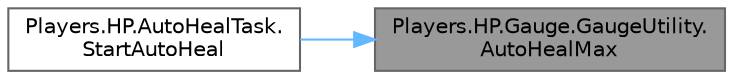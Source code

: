 digraph "Players.HP.Gauge.GaugeUtility.AutoHealMax"
{
 // LATEX_PDF_SIZE
  bgcolor="transparent";
  edge [fontname=Helvetica,fontsize=10,labelfontname=Helvetica,labelfontsize=10];
  node [fontname=Helvetica,fontsize=10,shape=box,height=0.2,width=0.4];
  rankdir="RL";
  Node1 [id="Node000001",label="Players.HP.Gauge.GaugeUtility.\lAutoHealMax",height=0.2,width=0.4,color="gray40", fillcolor="grey60", style="filled", fontcolor="black",tooltip=" "];
  Node1 -> Node2 [id="edge1_Node000001_Node000002",dir="back",color="steelblue1",style="solid",tooltip=" "];
  Node2 [id="Node000002",label="Players.HP.AutoHealTask.\lStartAutoHeal",height=0.2,width=0.4,color="grey40", fillcolor="white", style="filled",URL="$classPlayers_1_1HP_1_1AutoHealTask.html#ac4e1476566f65fc2f28475bf24912127",tooltip=" "];
}
